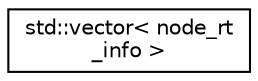 digraph "Graphical Class Hierarchy"
{
  edge [fontname="Helvetica",fontsize="10",labelfontname="Helvetica",labelfontsize="10"];
  node [fontname="Helvetica",fontsize="10",shape=record];
  rankdir="LR";
  Node0 [label="std::vector\< node_rt\l_info \>",height=0.2,width=0.4,color="black", fillcolor="white", style="filled",URL="$classstd_1_1vector.html"];
}
